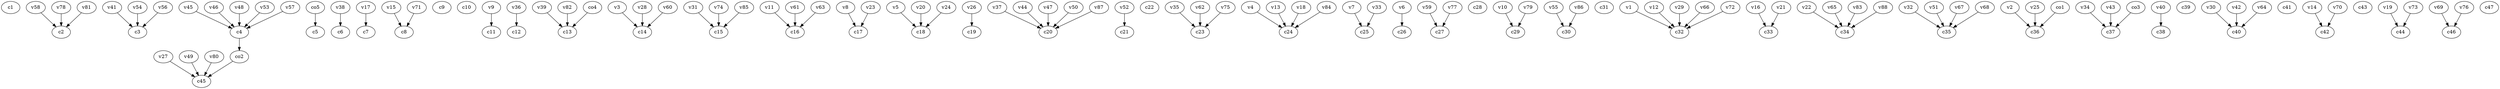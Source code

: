 strict digraph  {
c1;
c2;
c3;
c4;
c5;
c6;
c7;
c8;
c9;
c10;
c11;
c12;
c13;
c14;
c15;
c16;
c17;
c18;
c19;
c20;
c21;
c22;
c23;
c24;
c25;
c26;
c27;
c28;
c29;
c30;
c31;
c32;
c33;
c34;
c35;
c36;
c37;
c38;
c39;
c40;
c41;
c42;
c43;
c44;
c45;
c46;
c47;
v1;
v2;
v3;
v4;
v5;
v6;
v7;
v8;
v9;
v10;
v11;
v12;
v13;
v14;
v15;
v16;
v17;
v18;
v19;
v20;
v21;
v22;
v23;
v24;
v25;
v26;
v27;
v28;
v29;
v30;
v31;
v32;
v33;
v34;
v35;
v36;
v37;
v38;
v39;
v40;
v41;
v42;
v43;
v44;
v45;
v46;
v47;
v48;
v49;
v50;
v51;
v52;
v53;
v54;
v55;
v56;
v57;
v58;
v59;
v60;
v61;
v62;
v63;
v64;
v65;
v66;
v67;
v68;
v69;
v70;
v71;
v72;
v73;
v74;
v75;
v76;
v77;
v78;
v79;
v80;
v81;
v82;
v83;
v84;
v85;
v86;
v87;
v88;
co1;
co2;
co3;
co4;
co5;
c4 -> co2  [weight=1];
v1 -> c32  [weight=1];
v2 -> c36  [weight=1];
v3 -> c14  [weight=1];
v4 -> c24  [weight=1];
v5 -> c18  [weight=1];
v6 -> c26  [weight=1];
v7 -> c25  [weight=1];
v8 -> c17  [weight=1];
v9 -> c11  [weight=1];
v10 -> c29  [weight=1];
v11 -> c16  [weight=1];
v12 -> c32  [weight=1];
v13 -> c24  [weight=1];
v14 -> c42  [weight=1];
v15 -> c8  [weight=1];
v16 -> c33  [weight=1];
v17 -> c7  [weight=1];
v18 -> c24  [weight=1];
v19 -> c44  [weight=1];
v20 -> c18  [weight=1];
v21 -> c33  [weight=1];
v22 -> c34  [weight=1];
v23 -> c17  [weight=1];
v24 -> c18  [weight=1];
v25 -> c36  [weight=1];
v26 -> c19  [weight=1];
v27 -> c45  [weight=1];
v28 -> c14  [weight=1];
v29 -> c32  [weight=1];
v30 -> c40  [weight=1];
v31 -> c15  [weight=1];
v32 -> c35  [weight=1];
v33 -> c25  [weight=1];
v34 -> c37  [weight=1];
v35 -> c23  [weight=1];
v36 -> c12  [weight=1];
v37 -> c20  [weight=1];
v38 -> c6  [weight=1];
v39 -> c13  [weight=1];
v40 -> c38  [weight=1];
v41 -> c3  [weight=1];
v42 -> c40  [weight=1];
v43 -> c37  [weight=1];
v44 -> c20  [weight=1];
v45 -> c4  [weight=1];
v46 -> c4  [weight=1];
v47 -> c20  [weight=1];
v48 -> c4  [weight=1];
v49 -> c45  [weight=1];
v50 -> c20  [weight=1];
v51 -> c35  [weight=1];
v52 -> c21  [weight=1];
v53 -> c4  [weight=1];
v54 -> c3  [weight=1];
v55 -> c30  [weight=1];
v56 -> c3  [weight=1];
v57 -> c4  [weight=1];
v58 -> c2  [weight=1];
v59 -> c27  [weight=1];
v60 -> c14  [weight=1];
v61 -> c16  [weight=1];
v62 -> c23  [weight=1];
v63 -> c16  [weight=1];
v64 -> c40  [weight=1];
v65 -> c34  [weight=1];
v66 -> c32  [weight=1];
v67 -> c35  [weight=1];
v68 -> c35  [weight=1];
v69 -> c46  [weight=1];
v70 -> c42  [weight=1];
v71 -> c8  [weight=1];
v72 -> c32  [weight=1];
v73 -> c44  [weight=1];
v74 -> c15  [weight=1];
v75 -> c23  [weight=1];
v76 -> c46  [weight=1];
v77 -> c27  [weight=1];
v78 -> c2  [weight=1];
v79 -> c29  [weight=1];
v80 -> c45  [weight=1];
v81 -> c2  [weight=1];
v82 -> c13  [weight=1];
v83 -> c34  [weight=1];
v84 -> c24  [weight=1];
v85 -> c15  [weight=1];
v86 -> c30  [weight=1];
v87 -> c20  [weight=1];
v88 -> c34  [weight=1];
co1 -> c36  [weight=1];
co2 -> c45  [weight=1];
co3 -> c37  [weight=1];
co4 -> c13  [weight=1];
co5 -> c5  [weight=1];
}
